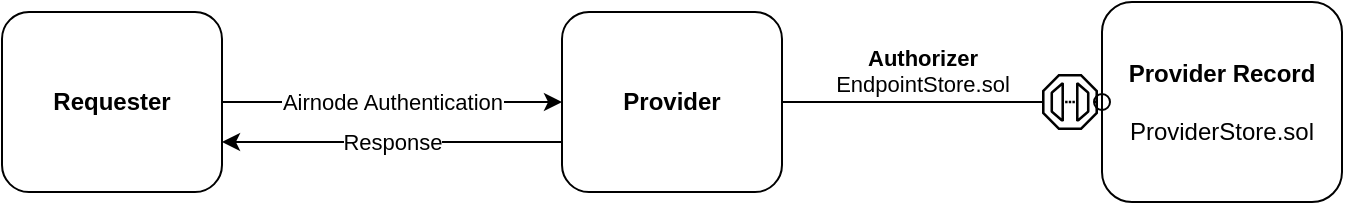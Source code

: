 <mxfile version="16.2.4" type="github">
  <diagram id="Vvutmy3dNaSM0Lm1iPfc" name="Page-1">
    <mxGraphModel dx="1578" dy="818" grid="1" gridSize="10" guides="1" tooltips="1" connect="1" arrows="1" fold="1" page="0" pageScale="1" pageWidth="827" pageHeight="1169" math="0" shadow="0">
      <root>
        <mxCell id="0" />
        <mxCell id="1" parent="0" />
        <mxCell id="QS_XNBw1Wf9equ_Zfux--17" value="Response" style="edgeStyle=orthogonalEdgeStyle;rounded=0;orthogonalLoop=1;jettySize=auto;html=1;labelBackgroundColor=#FFFFFF;" edge="1" parent="1" source="QS_XNBw1Wf9equ_Zfux--1" target="QS_XNBw1Wf9equ_Zfux--14">
          <mxGeometry relative="1" as="geometry">
            <Array as="points">
              <mxPoint x="280" y="230" />
              <mxPoint x="280" y="230" />
            </Array>
          </mxGeometry>
        </mxCell>
        <mxCell id="QS_XNBw1Wf9equ_Zfux--1" value="&lt;b&gt;Provider&lt;/b&gt;" style="rounded=1;whiteSpace=wrap;html=1;" vertex="1" parent="1">
          <mxGeometry x="330" y="165" width="110" height="90" as="geometry" />
        </mxCell>
        <mxCell id="QS_XNBw1Wf9equ_Zfux--2" value="&lt;b&gt;Provider Record&lt;br&gt;&lt;/b&gt;&lt;br&gt;ProviderStore.sol" style="rounded=1;whiteSpace=wrap;html=1;" vertex="1" parent="1">
          <mxGeometry x="600" y="160" width="120" height="100" as="geometry" />
        </mxCell>
        <mxCell id="QS_XNBw1Wf9equ_Zfux--6" value="&lt;span style=&quot;background-color: rgb(255 , 255 , 255)&quot;&gt;&lt;b&gt;Authorizer&lt;/b&gt;&lt;br&gt;EndpointStore.sol&lt;br&gt;&lt;/span&gt;" style="html=1;verticalAlign=bottom;labelBackgroundColor=none;endArrow=oval;endFill=0;endSize=8;rounded=0;entryX=0;entryY=0.5;entryDx=0;entryDy=0;startArrow=none;" edge="1" parent="1" source="QS_XNBw1Wf9equ_Zfux--8" target="QS_XNBw1Wf9equ_Zfux--2">
          <mxGeometry x="-1" y="-88" width="160" relative="1" as="geometry">
            <mxPoint x="520" y="340" as="sourcePoint" />
            <mxPoint x="580" y="209" as="targetPoint" />
            <mxPoint x="-88" y="-88" as="offset" />
          </mxGeometry>
        </mxCell>
        <mxCell id="QS_XNBw1Wf9equ_Zfux--19" value="Airnode Authentication" style="edgeStyle=orthogonalEdgeStyle;rounded=0;orthogonalLoop=1;jettySize=auto;html=1;labelBackgroundColor=#FFFFFF;" edge="1" parent="1" source="QS_XNBw1Wf9equ_Zfux--14" target="QS_XNBw1Wf9equ_Zfux--1">
          <mxGeometry relative="1" as="geometry" />
        </mxCell>
        <mxCell id="QS_XNBw1Wf9equ_Zfux--14" value="&lt;b&gt;Requester&lt;/b&gt;" style="rounded=1;whiteSpace=wrap;html=1;" vertex="1" parent="1">
          <mxGeometry x="50" y="165" width="110" height="90" as="geometry" />
        </mxCell>
        <mxCell id="QS_XNBw1Wf9equ_Zfux--8" value="" style="sketch=0;outlineConnect=0;fontColor=#232F3E;gradientColor=none;fillColor=#000000;strokeColor=none;dashed=0;verticalLabelPosition=bottom;verticalAlign=top;align=center;html=1;fontSize=12;fontStyle=0;aspect=fixed;pointerEvents=1;shape=mxgraph.aws4.endpoint;" vertex="1" parent="1">
          <mxGeometry x="570" y="196" width="28" height="28" as="geometry" />
        </mxCell>
        <mxCell id="QS_XNBw1Wf9equ_Zfux--16" value="" style="html=1;verticalAlign=bottom;labelBackgroundColor=none;endArrow=none;endFill=0;endSize=8;rounded=0;entryX=0;entryY=0.5;entryDx=0;entryDy=0;" edge="1" parent="1" source="QS_XNBw1Wf9equ_Zfux--1" target="QS_XNBw1Wf9equ_Zfux--8">
          <mxGeometry width="160" relative="1" as="geometry">
            <mxPoint x="440" y="210" as="sourcePoint" />
            <mxPoint x="610" y="210" as="targetPoint" />
          </mxGeometry>
        </mxCell>
      </root>
    </mxGraphModel>
  </diagram>
</mxfile>
